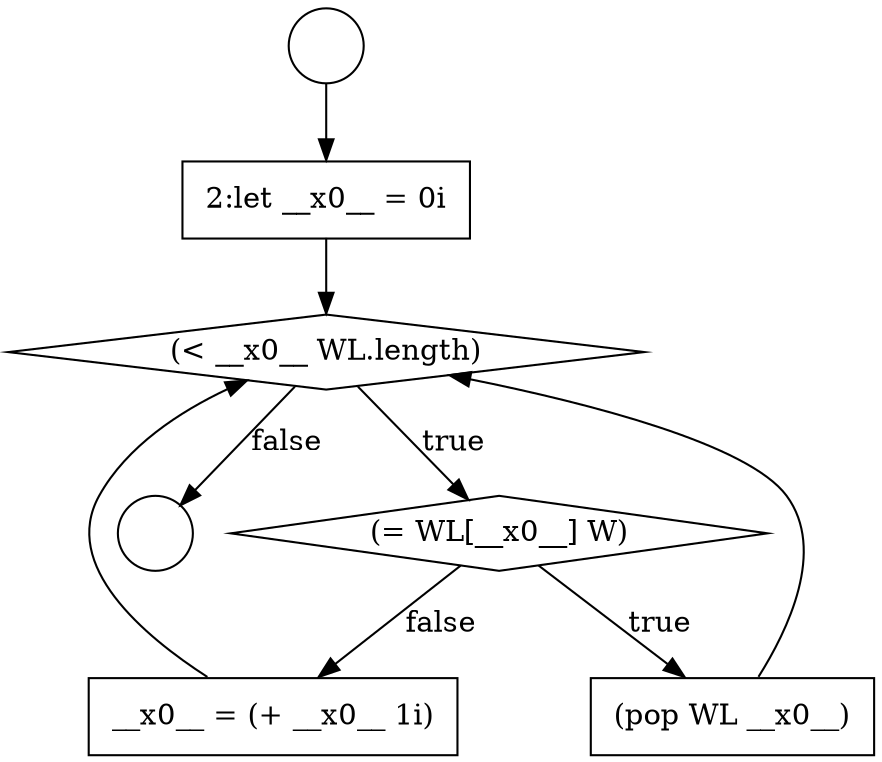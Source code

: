 digraph {
  node17830 [shape=none, margin=0, label=<<font color="black">
    <table border="0" cellborder="1" cellspacing="0" cellpadding="10">
      <tr><td align="left">2:let __x0__ = 0i</td></tr>
    </table>
  </font>> color="black" fillcolor="white" style=filled]
  node17831 [shape=diamond, label=<<font color="black">(&lt; __x0__ WL.length)</font>> color="black" fillcolor="white" style=filled]
  node17834 [shape=none, margin=0, label=<<font color="black">
    <table border="0" cellborder="1" cellspacing="0" cellpadding="10">
      <tr><td align="left">__x0__ = (+ __x0__ 1i)</td></tr>
    </table>
  </font>> color="black" fillcolor="white" style=filled]
  node17828 [shape=circle label=" " color="black" fillcolor="white" style=filled]
  node17833 [shape=none, margin=0, label=<<font color="black">
    <table border="0" cellborder="1" cellspacing="0" cellpadding="10">
      <tr><td align="left">(pop WL __x0__)</td></tr>
    </table>
  </font>> color="black" fillcolor="white" style=filled]
  node17832 [shape=diamond, label=<<font color="black">(= WL[__x0__] W)</font>> color="black" fillcolor="white" style=filled]
  node17829 [shape=circle label=" " color="black" fillcolor="white" style=filled]
  node17828 -> node17830 [ color="black"]
  node17834 -> node17831 [ color="black"]
  node17833 -> node17831 [ color="black"]
  node17831 -> node17832 [label=<<font color="black">true</font>> color="black"]
  node17831 -> node17829 [label=<<font color="black">false</font>> color="black"]
  node17830 -> node17831 [ color="black"]
  node17832 -> node17833 [label=<<font color="black">true</font>> color="black"]
  node17832 -> node17834 [label=<<font color="black">false</font>> color="black"]
}
